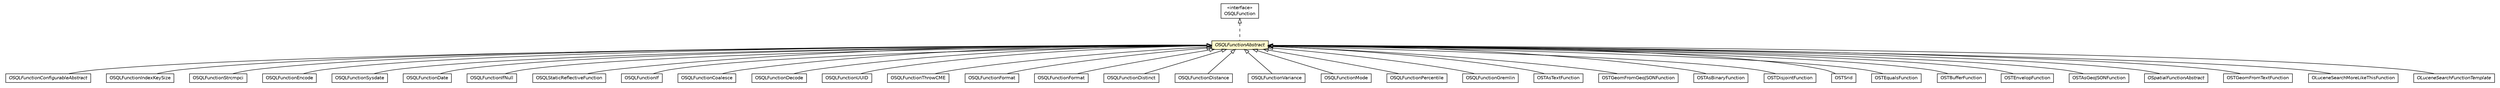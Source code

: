 #!/usr/local/bin/dot
#
# Class diagram 
# Generated by UMLGraph version R5_6-24-gf6e263 (http://www.umlgraph.org/)
#

digraph G {
	edge [fontname="Helvetica",fontsize=10,labelfontname="Helvetica",labelfontsize=10];
	node [fontname="Helvetica",fontsize=10,shape=plaintext];
	nodesep=0.25;
	ranksep=0.5;
	// com.orientechnologies.orient.core.sql.functions.OSQLFunctionAbstract
	c6056726 [label=<<table title="com.orientechnologies.orient.core.sql.functions.OSQLFunctionAbstract" border="0" cellborder="1" cellspacing="0" cellpadding="2" port="p" bgcolor="lemonChiffon" href="./OSQLFunctionAbstract.html">
		<tr><td><table border="0" cellspacing="0" cellpadding="1">
<tr><td align="center" balign="center"><font face="Helvetica-Oblique"> OSQLFunctionAbstract </font></td></tr>
		</table></td></tr>
		</table>>, URL="./OSQLFunctionAbstract.html", fontname="Helvetica", fontcolor="black", fontsize=10.0];
	// com.orientechnologies.orient.core.sql.functions.OSQLFunctionConfigurableAbstract
	c6056729 [label=<<table title="com.orientechnologies.orient.core.sql.functions.OSQLFunctionConfigurableAbstract" border="0" cellborder="1" cellspacing="0" cellpadding="2" port="p" href="./OSQLFunctionConfigurableAbstract.html">
		<tr><td><table border="0" cellspacing="0" cellpadding="1">
<tr><td align="center" balign="center"><font face="Helvetica-Oblique"> OSQLFunctionConfigurableAbstract </font></td></tr>
		</table></td></tr>
		</table>>, URL="./OSQLFunctionConfigurableAbstract.html", fontname="Helvetica", fontcolor="black", fontsize=10.0];
	// com.orientechnologies.orient.core.sql.functions.OSQLFunction
	c6056732 [label=<<table title="com.orientechnologies.orient.core.sql.functions.OSQLFunction" border="0" cellborder="1" cellspacing="0" cellpadding="2" port="p" href="./OSQLFunction.html">
		<tr><td><table border="0" cellspacing="0" cellpadding="1">
<tr><td align="center" balign="center"> &#171;interface&#187; </td></tr>
<tr><td align="center" balign="center"> OSQLFunction </td></tr>
		</table></td></tr>
		</table>>, URL="./OSQLFunction.html", fontname="Helvetica", fontcolor="black", fontsize=10.0];
	// com.orientechnologies.orient.core.sql.functions.misc.OSQLFunctionIndexKeySize
	c6056735 [label=<<table title="com.orientechnologies.orient.core.sql.functions.misc.OSQLFunctionIndexKeySize" border="0" cellborder="1" cellspacing="0" cellpadding="2" port="p" href="./misc/OSQLFunctionIndexKeySize.html">
		<tr><td><table border="0" cellspacing="0" cellpadding="1">
<tr><td align="center" balign="center"> OSQLFunctionIndexKeySize </td></tr>
		</table></td></tr>
		</table>>, URL="./misc/OSQLFunctionIndexKeySize.html", fontname="Helvetica", fontcolor="black", fontsize=10.0];
	// com.orientechnologies.orient.core.sql.functions.misc.OSQLFunctionStrcmpci
	c6056736 [label=<<table title="com.orientechnologies.orient.core.sql.functions.misc.OSQLFunctionStrcmpci" border="0" cellborder="1" cellspacing="0" cellpadding="2" port="p" href="./misc/OSQLFunctionStrcmpci.html">
		<tr><td><table border="0" cellspacing="0" cellpadding="1">
<tr><td align="center" balign="center"> OSQLFunctionStrcmpci </td></tr>
		</table></td></tr>
		</table>>, URL="./misc/OSQLFunctionStrcmpci.html", fontname="Helvetica", fontcolor="black", fontsize=10.0];
	// com.orientechnologies.orient.core.sql.functions.misc.OSQLFunctionEncode
	c6056737 [label=<<table title="com.orientechnologies.orient.core.sql.functions.misc.OSQLFunctionEncode" border="0" cellborder="1" cellspacing="0" cellpadding="2" port="p" href="./misc/OSQLFunctionEncode.html">
		<tr><td><table border="0" cellspacing="0" cellpadding="1">
<tr><td align="center" balign="center"> OSQLFunctionEncode </td></tr>
		</table></td></tr>
		</table>>, URL="./misc/OSQLFunctionEncode.html", fontname="Helvetica", fontcolor="black", fontsize=10.0];
	// com.orientechnologies.orient.core.sql.functions.misc.OSQLFunctionSysdate
	c6056738 [label=<<table title="com.orientechnologies.orient.core.sql.functions.misc.OSQLFunctionSysdate" border="0" cellborder="1" cellspacing="0" cellpadding="2" port="p" href="./misc/OSQLFunctionSysdate.html">
		<tr><td><table border="0" cellspacing="0" cellpadding="1">
<tr><td align="center" balign="center"> OSQLFunctionSysdate </td></tr>
		</table></td></tr>
		</table>>, URL="./misc/OSQLFunctionSysdate.html", fontname="Helvetica", fontcolor="black", fontsize=10.0];
	// com.orientechnologies.orient.core.sql.functions.misc.OSQLFunctionDate
	c6056739 [label=<<table title="com.orientechnologies.orient.core.sql.functions.misc.OSQLFunctionDate" border="0" cellborder="1" cellspacing="0" cellpadding="2" port="p" href="./misc/OSQLFunctionDate.html">
		<tr><td><table border="0" cellspacing="0" cellpadding="1">
<tr><td align="center" balign="center"> OSQLFunctionDate </td></tr>
		</table></td></tr>
		</table>>, URL="./misc/OSQLFunctionDate.html", fontname="Helvetica", fontcolor="black", fontsize=10.0];
	// com.orientechnologies.orient.core.sql.functions.misc.OSQLFunctionIfNull
	c6056740 [label=<<table title="com.orientechnologies.orient.core.sql.functions.misc.OSQLFunctionIfNull" border="0" cellborder="1" cellspacing="0" cellpadding="2" port="p" href="./misc/OSQLFunctionIfNull.html">
		<tr><td><table border="0" cellspacing="0" cellpadding="1">
<tr><td align="center" balign="center"> OSQLFunctionIfNull </td></tr>
		</table></td></tr>
		</table>>, URL="./misc/OSQLFunctionIfNull.html", fontname="Helvetica", fontcolor="black", fontsize=10.0];
	// com.orientechnologies.orient.core.sql.functions.misc.OSQLStaticReflectiveFunction
	c6056741 [label=<<table title="com.orientechnologies.orient.core.sql.functions.misc.OSQLStaticReflectiveFunction" border="0" cellborder="1" cellspacing="0" cellpadding="2" port="p" href="./misc/OSQLStaticReflectiveFunction.html">
		<tr><td><table border="0" cellspacing="0" cellpadding="1">
<tr><td align="center" balign="center"> OSQLStaticReflectiveFunction </td></tr>
		</table></td></tr>
		</table>>, URL="./misc/OSQLStaticReflectiveFunction.html", fontname="Helvetica", fontcolor="black", fontsize=10.0];
	// com.orientechnologies.orient.core.sql.functions.misc.OSQLFunctionIf
	c6056743 [label=<<table title="com.orientechnologies.orient.core.sql.functions.misc.OSQLFunctionIf" border="0" cellborder="1" cellspacing="0" cellpadding="2" port="p" href="./misc/OSQLFunctionIf.html">
		<tr><td><table border="0" cellspacing="0" cellpadding="1">
<tr><td align="center" balign="center"> OSQLFunctionIf </td></tr>
		</table></td></tr>
		</table>>, URL="./misc/OSQLFunctionIf.html", fontname="Helvetica", fontcolor="black", fontsize=10.0];
	// com.orientechnologies.orient.core.sql.functions.misc.OSQLFunctionCoalesce
	c6056744 [label=<<table title="com.orientechnologies.orient.core.sql.functions.misc.OSQLFunctionCoalesce" border="0" cellborder="1" cellspacing="0" cellpadding="2" port="p" href="./misc/OSQLFunctionCoalesce.html">
		<tr><td><table border="0" cellspacing="0" cellpadding="1">
<tr><td align="center" balign="center"> OSQLFunctionCoalesce </td></tr>
		</table></td></tr>
		</table>>, URL="./misc/OSQLFunctionCoalesce.html", fontname="Helvetica", fontcolor="black", fontsize=10.0];
	// com.orientechnologies.orient.core.sql.functions.misc.OSQLFunctionDecode
	c6056745 [label=<<table title="com.orientechnologies.orient.core.sql.functions.misc.OSQLFunctionDecode" border="0" cellborder="1" cellspacing="0" cellpadding="2" port="p" href="./misc/OSQLFunctionDecode.html">
		<tr><td><table border="0" cellspacing="0" cellpadding="1">
<tr><td align="center" balign="center"> OSQLFunctionDecode </td></tr>
		</table></td></tr>
		</table>>, URL="./misc/OSQLFunctionDecode.html", fontname="Helvetica", fontcolor="black", fontsize=10.0];
	// com.orientechnologies.orient.core.sql.functions.misc.OSQLFunctionUUID
	c6056746 [label=<<table title="com.orientechnologies.orient.core.sql.functions.misc.OSQLFunctionUUID" border="0" cellborder="1" cellspacing="0" cellpadding="2" port="p" href="./misc/OSQLFunctionUUID.html">
		<tr><td><table border="0" cellspacing="0" cellpadding="1">
<tr><td align="center" balign="center"> OSQLFunctionUUID </td></tr>
		</table></td></tr>
		</table>>, URL="./misc/OSQLFunctionUUID.html", fontname="Helvetica", fontcolor="black", fontsize=10.0];
	// com.orientechnologies.orient.core.sql.functions.misc.OSQLFunctionThrowCME
	c6056749 [label=<<table title="com.orientechnologies.orient.core.sql.functions.misc.OSQLFunctionThrowCME" border="0" cellborder="1" cellspacing="0" cellpadding="2" port="p" href="./misc/OSQLFunctionThrowCME.html">
		<tr><td><table border="0" cellspacing="0" cellpadding="1">
<tr><td align="center" balign="center"> OSQLFunctionThrowCME </td></tr>
		</table></td></tr>
		</table>>, URL="./misc/OSQLFunctionThrowCME.html", fontname="Helvetica", fontcolor="black", fontsize=10.0];
	// com.orientechnologies.orient.core.sql.functions.misc.OSQLFunctionFormat
	c6056750 [label=<<table title="com.orientechnologies.orient.core.sql.functions.misc.OSQLFunctionFormat" border="0" cellborder="1" cellspacing="0" cellpadding="2" port="p" href="./misc/OSQLFunctionFormat.html">
		<tr><td><table border="0" cellspacing="0" cellpadding="1">
<tr><td align="center" balign="center"> OSQLFunctionFormat </td></tr>
		</table></td></tr>
		</table>>, URL="./misc/OSQLFunctionFormat.html", fontname="Helvetica", fontcolor="black", fontsize=10.0];
	// com.orientechnologies.orient.core.sql.functions.text.OSQLFunctionFormat
	c6056760 [label=<<table title="com.orientechnologies.orient.core.sql.functions.text.OSQLFunctionFormat" border="0" cellborder="1" cellspacing="0" cellpadding="2" port="p" href="./text/OSQLFunctionFormat.html">
		<tr><td><table border="0" cellspacing="0" cellpadding="1">
<tr><td align="center" balign="center"> OSQLFunctionFormat </td></tr>
		</table></td></tr>
		</table>>, URL="./text/OSQLFunctionFormat.html", fontname="Helvetica", fontcolor="black", fontsize=10.0];
	// com.orientechnologies.orient.core.sql.functions.coll.OSQLFunctionDistinct
	c6056773 [label=<<table title="com.orientechnologies.orient.core.sql.functions.coll.OSQLFunctionDistinct" border="0" cellborder="1" cellspacing="0" cellpadding="2" port="p" href="./coll/OSQLFunctionDistinct.html">
		<tr><td><table border="0" cellspacing="0" cellpadding="1">
<tr><td align="center" balign="center"> OSQLFunctionDistinct </td></tr>
		</table></td></tr>
		</table>>, URL="./coll/OSQLFunctionDistinct.html", fontname="Helvetica", fontcolor="black", fontsize=10.0];
	// com.orientechnologies.orient.core.sql.functions.geo.OSQLFunctionDistance
	c6056808 [label=<<table title="com.orientechnologies.orient.core.sql.functions.geo.OSQLFunctionDistance" border="0" cellborder="1" cellspacing="0" cellpadding="2" port="p" href="./geo/OSQLFunctionDistance.html">
		<tr><td><table border="0" cellspacing="0" cellpadding="1">
<tr><td align="center" balign="center"> OSQLFunctionDistance </td></tr>
		</table></td></tr>
		</table>>, URL="./geo/OSQLFunctionDistance.html", fontname="Helvetica", fontcolor="black", fontsize=10.0];
	// com.orientechnologies.orient.core.sql.functions.stat.OSQLFunctionVariance
	c6056809 [label=<<table title="com.orientechnologies.orient.core.sql.functions.stat.OSQLFunctionVariance" border="0" cellborder="1" cellspacing="0" cellpadding="2" port="p" href="./stat/OSQLFunctionVariance.html">
		<tr><td><table border="0" cellspacing="0" cellpadding="1">
<tr><td align="center" balign="center"> OSQLFunctionVariance </td></tr>
		</table></td></tr>
		</table>>, URL="./stat/OSQLFunctionVariance.html", fontname="Helvetica", fontcolor="black", fontsize=10.0];
	// com.orientechnologies.orient.core.sql.functions.stat.OSQLFunctionMode
	c6056811 [label=<<table title="com.orientechnologies.orient.core.sql.functions.stat.OSQLFunctionMode" border="0" cellborder="1" cellspacing="0" cellpadding="2" port="p" href="./stat/OSQLFunctionMode.html">
		<tr><td><table border="0" cellspacing="0" cellpadding="1">
<tr><td align="center" balign="center"> OSQLFunctionMode </td></tr>
		</table></td></tr>
		</table>>, URL="./stat/OSQLFunctionMode.html", fontname="Helvetica", fontcolor="black", fontsize=10.0];
	// com.orientechnologies.orient.core.sql.functions.stat.OSQLFunctionPercentile
	c6056812 [label=<<table title="com.orientechnologies.orient.core.sql.functions.stat.OSQLFunctionPercentile" border="0" cellborder="1" cellspacing="0" cellpadding="2" port="p" href="./stat/OSQLFunctionPercentile.html">
		<tr><td><table border="0" cellspacing="0" cellpadding="1">
<tr><td align="center" balign="center"> OSQLFunctionPercentile </td></tr>
		</table></td></tr>
		</table>>, URL="./stat/OSQLFunctionPercentile.html", fontname="Helvetica", fontcolor="black", fontsize=10.0];
	// com.orientechnologies.orient.graph.sql.functions.OSQLFunctionGremlin
	c6058210 [label=<<table title="com.orientechnologies.orient.graph.sql.functions.OSQLFunctionGremlin" border="0" cellborder="1" cellspacing="0" cellpadding="2" port="p" href="../../../graph/sql/functions/OSQLFunctionGremlin.html">
		<tr><td><table border="0" cellspacing="0" cellpadding="1">
<tr><td align="center" balign="center"> OSQLFunctionGremlin </td></tr>
		</table></td></tr>
		</table>>, URL="../../../graph/sql/functions/OSQLFunctionGremlin.html", fontname="Helvetica", fontcolor="black", fontsize=10.0];
	// com.orientechnologies.spatial.functions.OSTAsTextFunction
	c6058354 [label=<<table title="com.orientechnologies.spatial.functions.OSTAsTextFunction" border="0" cellborder="1" cellspacing="0" cellpadding="2" port="p" href="../../../../spatial/functions/OSTAsTextFunction.html">
		<tr><td><table border="0" cellspacing="0" cellpadding="1">
<tr><td align="center" balign="center"> OSTAsTextFunction </td></tr>
		</table></td></tr>
		</table>>, URL="../../../../spatial/functions/OSTAsTextFunction.html", fontname="Helvetica", fontcolor="black", fontsize=10.0];
	// com.orientechnologies.spatial.functions.OSTGeomFromGeoJSONFunction
	c6058355 [label=<<table title="com.orientechnologies.spatial.functions.OSTGeomFromGeoJSONFunction" border="0" cellborder="1" cellspacing="0" cellpadding="2" port="p" href="../../../../spatial/functions/OSTGeomFromGeoJSONFunction.html">
		<tr><td><table border="0" cellspacing="0" cellpadding="1">
<tr><td align="center" balign="center"> OSTGeomFromGeoJSONFunction </td></tr>
		</table></td></tr>
		</table>>, URL="../../../../spatial/functions/OSTGeomFromGeoJSONFunction.html", fontname="Helvetica", fontcolor="black", fontsize=10.0];
	// com.orientechnologies.spatial.functions.OSTAsBinaryFunction
	c6058358 [label=<<table title="com.orientechnologies.spatial.functions.OSTAsBinaryFunction" border="0" cellborder="1" cellspacing="0" cellpadding="2" port="p" href="../../../../spatial/functions/OSTAsBinaryFunction.html">
		<tr><td><table border="0" cellspacing="0" cellpadding="1">
<tr><td align="center" balign="center"> OSTAsBinaryFunction </td></tr>
		</table></td></tr>
		</table>>, URL="../../../../spatial/functions/OSTAsBinaryFunction.html", fontname="Helvetica", fontcolor="black", fontsize=10.0];
	// com.orientechnologies.spatial.functions.OSTDisjointFunction
	c6058359 [label=<<table title="com.orientechnologies.spatial.functions.OSTDisjointFunction" border="0" cellborder="1" cellspacing="0" cellpadding="2" port="p" href="../../../../spatial/functions/OSTDisjointFunction.html">
		<tr><td><table border="0" cellspacing="0" cellpadding="1">
<tr><td align="center" balign="center"> OSTDisjointFunction </td></tr>
		</table></td></tr>
		</table>>, URL="../../../../spatial/functions/OSTDisjointFunction.html", fontname="Helvetica", fontcolor="black", fontsize=10.0];
	// com.orientechnologies.spatial.functions.OSTSrid
	c6058360 [label=<<table title="com.orientechnologies.spatial.functions.OSTSrid" border="0" cellborder="1" cellspacing="0" cellpadding="2" port="p" href="../../../../spatial/functions/OSTSrid.html">
		<tr><td><table border="0" cellspacing="0" cellpadding="1">
<tr><td align="center" balign="center"> OSTSrid </td></tr>
		</table></td></tr>
		</table>>, URL="../../../../spatial/functions/OSTSrid.html", fontname="Helvetica", fontcolor="black", fontsize=10.0];
	// com.orientechnologies.spatial.functions.OSTEqualsFunction
	c6058361 [label=<<table title="com.orientechnologies.spatial.functions.OSTEqualsFunction" border="0" cellborder="1" cellspacing="0" cellpadding="2" port="p" href="../../../../spatial/functions/OSTEqualsFunction.html">
		<tr><td><table border="0" cellspacing="0" cellpadding="1">
<tr><td align="center" balign="center"> OSTEqualsFunction </td></tr>
		</table></td></tr>
		</table>>, URL="../../../../spatial/functions/OSTEqualsFunction.html", fontname="Helvetica", fontcolor="black", fontsize=10.0];
	// com.orientechnologies.spatial.functions.OSTBufferFunction
	c6058363 [label=<<table title="com.orientechnologies.spatial.functions.OSTBufferFunction" border="0" cellborder="1" cellspacing="0" cellpadding="2" port="p" href="../../../../spatial/functions/OSTBufferFunction.html">
		<tr><td><table border="0" cellspacing="0" cellpadding="1">
<tr><td align="center" balign="center"> OSTBufferFunction </td></tr>
		</table></td></tr>
		</table>>, URL="../../../../spatial/functions/OSTBufferFunction.html", fontname="Helvetica", fontcolor="black", fontsize=10.0];
	// com.orientechnologies.spatial.functions.OSTEnvelopFunction
	c6058366 [label=<<table title="com.orientechnologies.spatial.functions.OSTEnvelopFunction" border="0" cellborder="1" cellspacing="0" cellpadding="2" port="p" href="../../../../spatial/functions/OSTEnvelopFunction.html">
		<tr><td><table border="0" cellspacing="0" cellpadding="1">
<tr><td align="center" balign="center"> OSTEnvelopFunction </td></tr>
		</table></td></tr>
		</table>>, URL="../../../../spatial/functions/OSTEnvelopFunction.html", fontname="Helvetica", fontcolor="black", fontsize=10.0];
	// com.orientechnologies.spatial.functions.OSTAsGeoJSONFunction
	c6058368 [label=<<table title="com.orientechnologies.spatial.functions.OSTAsGeoJSONFunction" border="0" cellborder="1" cellspacing="0" cellpadding="2" port="p" href="../../../../spatial/functions/OSTAsGeoJSONFunction.html">
		<tr><td><table border="0" cellspacing="0" cellpadding="1">
<tr><td align="center" balign="center"> OSTAsGeoJSONFunction </td></tr>
		</table></td></tr>
		</table>>, URL="../../../../spatial/functions/OSTAsGeoJSONFunction.html", fontname="Helvetica", fontcolor="black", fontsize=10.0];
	// com.orientechnologies.spatial.functions.OSpatialFunctionAbstract
	c6058369 [label=<<table title="com.orientechnologies.spatial.functions.OSpatialFunctionAbstract" border="0" cellborder="1" cellspacing="0" cellpadding="2" port="p" href="../../../../spatial/functions/OSpatialFunctionAbstract.html">
		<tr><td><table border="0" cellspacing="0" cellpadding="1">
<tr><td align="center" balign="center"><font face="Helvetica-Oblique"> OSpatialFunctionAbstract </font></td></tr>
		</table></td></tr>
		</table>>, URL="../../../../spatial/functions/OSpatialFunctionAbstract.html", fontname="Helvetica", fontcolor="black", fontsize=10.0];
	// com.orientechnologies.spatial.functions.OSTGeomFromTextFunction
	c6058372 [label=<<table title="com.orientechnologies.spatial.functions.OSTGeomFromTextFunction" border="0" cellborder="1" cellspacing="0" cellpadding="2" port="p" href="../../../../spatial/functions/OSTGeomFromTextFunction.html">
		<tr><td><table border="0" cellspacing="0" cellpadding="1">
<tr><td align="center" balign="center"> OSTGeomFromTextFunction </td></tr>
		</table></td></tr>
		</table>>, URL="../../../../spatial/functions/OSTGeomFromTextFunction.html", fontname="Helvetica", fontcolor="black", fontsize=10.0];
	// com.orientechnologies.lucene.functions.OLuceneSearchMoreLikeThisFunction
	c6058424 [label=<<table title="com.orientechnologies.lucene.functions.OLuceneSearchMoreLikeThisFunction" border="0" cellborder="1" cellspacing="0" cellpadding="2" port="p" href="../../../../lucene/functions/OLuceneSearchMoreLikeThisFunction.html">
		<tr><td><table border="0" cellspacing="0" cellpadding="1">
<tr><td align="center" balign="center"> OLuceneSearchMoreLikeThisFunction </td></tr>
		</table></td></tr>
		</table>>, URL="../../../../lucene/functions/OLuceneSearchMoreLikeThisFunction.html", fontname="Helvetica", fontcolor="black", fontsize=10.0];
	// com.orientechnologies.lucene.functions.OLuceneSearchFunctionTemplate
	c6058429 [label=<<table title="com.orientechnologies.lucene.functions.OLuceneSearchFunctionTemplate" border="0" cellborder="1" cellspacing="0" cellpadding="2" port="p" href="../../../../lucene/functions/OLuceneSearchFunctionTemplate.html">
		<tr><td><table border="0" cellspacing="0" cellpadding="1">
<tr><td align="center" balign="center"><font face="Helvetica-Oblique"> OLuceneSearchFunctionTemplate </font></td></tr>
		</table></td></tr>
		</table>>, URL="../../../../lucene/functions/OLuceneSearchFunctionTemplate.html", fontname="Helvetica", fontcolor="black", fontsize=10.0];
	//com.orientechnologies.orient.core.sql.functions.OSQLFunctionAbstract implements com.orientechnologies.orient.core.sql.functions.OSQLFunction
	c6056732:p -> c6056726:p [dir=back,arrowtail=empty,style=dashed];
	//com.orientechnologies.orient.core.sql.functions.OSQLFunctionConfigurableAbstract extends com.orientechnologies.orient.core.sql.functions.OSQLFunctionAbstract
	c6056726:p -> c6056729:p [dir=back,arrowtail=empty];
	//com.orientechnologies.orient.core.sql.functions.misc.OSQLFunctionIndexKeySize extends com.orientechnologies.orient.core.sql.functions.OSQLFunctionAbstract
	c6056726:p -> c6056735:p [dir=back,arrowtail=empty];
	//com.orientechnologies.orient.core.sql.functions.misc.OSQLFunctionStrcmpci extends com.orientechnologies.orient.core.sql.functions.OSQLFunctionAbstract
	c6056726:p -> c6056736:p [dir=back,arrowtail=empty];
	//com.orientechnologies.orient.core.sql.functions.misc.OSQLFunctionEncode extends com.orientechnologies.orient.core.sql.functions.OSQLFunctionAbstract
	c6056726:p -> c6056737:p [dir=back,arrowtail=empty];
	//com.orientechnologies.orient.core.sql.functions.misc.OSQLFunctionSysdate extends com.orientechnologies.orient.core.sql.functions.OSQLFunctionAbstract
	c6056726:p -> c6056738:p [dir=back,arrowtail=empty];
	//com.orientechnologies.orient.core.sql.functions.misc.OSQLFunctionDate extends com.orientechnologies.orient.core.sql.functions.OSQLFunctionAbstract
	c6056726:p -> c6056739:p [dir=back,arrowtail=empty];
	//com.orientechnologies.orient.core.sql.functions.misc.OSQLFunctionIfNull extends com.orientechnologies.orient.core.sql.functions.OSQLFunctionAbstract
	c6056726:p -> c6056740:p [dir=back,arrowtail=empty];
	//com.orientechnologies.orient.core.sql.functions.misc.OSQLStaticReflectiveFunction extends com.orientechnologies.orient.core.sql.functions.OSQLFunctionAbstract
	c6056726:p -> c6056741:p [dir=back,arrowtail=empty];
	//com.orientechnologies.orient.core.sql.functions.misc.OSQLFunctionIf extends com.orientechnologies.orient.core.sql.functions.OSQLFunctionAbstract
	c6056726:p -> c6056743:p [dir=back,arrowtail=empty];
	//com.orientechnologies.orient.core.sql.functions.misc.OSQLFunctionCoalesce extends com.orientechnologies.orient.core.sql.functions.OSQLFunctionAbstract
	c6056726:p -> c6056744:p [dir=back,arrowtail=empty];
	//com.orientechnologies.orient.core.sql.functions.misc.OSQLFunctionDecode extends com.orientechnologies.orient.core.sql.functions.OSQLFunctionAbstract
	c6056726:p -> c6056745:p [dir=back,arrowtail=empty];
	//com.orientechnologies.orient.core.sql.functions.misc.OSQLFunctionUUID extends com.orientechnologies.orient.core.sql.functions.OSQLFunctionAbstract
	c6056726:p -> c6056746:p [dir=back,arrowtail=empty];
	//com.orientechnologies.orient.core.sql.functions.misc.OSQLFunctionThrowCME extends com.orientechnologies.orient.core.sql.functions.OSQLFunctionAbstract
	c6056726:p -> c6056749:p [dir=back,arrowtail=empty];
	//com.orientechnologies.orient.core.sql.functions.misc.OSQLFunctionFormat extends com.orientechnologies.orient.core.sql.functions.OSQLFunctionAbstract
	c6056726:p -> c6056750:p [dir=back,arrowtail=empty];
	//com.orientechnologies.orient.core.sql.functions.text.OSQLFunctionFormat extends com.orientechnologies.orient.core.sql.functions.OSQLFunctionAbstract
	c6056726:p -> c6056760:p [dir=back,arrowtail=empty];
	//com.orientechnologies.orient.core.sql.functions.coll.OSQLFunctionDistinct extends com.orientechnologies.orient.core.sql.functions.OSQLFunctionAbstract
	c6056726:p -> c6056773:p [dir=back,arrowtail=empty];
	//com.orientechnologies.orient.core.sql.functions.geo.OSQLFunctionDistance extends com.orientechnologies.orient.core.sql.functions.OSQLFunctionAbstract
	c6056726:p -> c6056808:p [dir=back,arrowtail=empty];
	//com.orientechnologies.orient.core.sql.functions.stat.OSQLFunctionVariance extends com.orientechnologies.orient.core.sql.functions.OSQLFunctionAbstract
	c6056726:p -> c6056809:p [dir=back,arrowtail=empty];
	//com.orientechnologies.orient.core.sql.functions.stat.OSQLFunctionMode extends com.orientechnologies.orient.core.sql.functions.OSQLFunctionAbstract
	c6056726:p -> c6056811:p [dir=back,arrowtail=empty];
	//com.orientechnologies.orient.core.sql.functions.stat.OSQLFunctionPercentile extends com.orientechnologies.orient.core.sql.functions.OSQLFunctionAbstract
	c6056726:p -> c6056812:p [dir=back,arrowtail=empty];
	//com.orientechnologies.orient.graph.sql.functions.OSQLFunctionGremlin extends com.orientechnologies.orient.core.sql.functions.OSQLFunctionAbstract
	c6056726:p -> c6058210:p [dir=back,arrowtail=empty];
	//com.orientechnologies.spatial.functions.OSTAsTextFunction extends com.orientechnologies.orient.core.sql.functions.OSQLFunctionAbstract
	c6056726:p -> c6058354:p [dir=back,arrowtail=empty];
	//com.orientechnologies.spatial.functions.OSTGeomFromGeoJSONFunction extends com.orientechnologies.orient.core.sql.functions.OSQLFunctionAbstract
	c6056726:p -> c6058355:p [dir=back,arrowtail=empty];
	//com.orientechnologies.spatial.functions.OSTAsBinaryFunction extends com.orientechnologies.orient.core.sql.functions.OSQLFunctionAbstract
	c6056726:p -> c6058358:p [dir=back,arrowtail=empty];
	//com.orientechnologies.spatial.functions.OSTDisjointFunction extends com.orientechnologies.orient.core.sql.functions.OSQLFunctionAbstract
	c6056726:p -> c6058359:p [dir=back,arrowtail=empty];
	//com.orientechnologies.spatial.functions.OSTSrid extends com.orientechnologies.orient.core.sql.functions.OSQLFunctionAbstract
	c6056726:p -> c6058360:p [dir=back,arrowtail=empty];
	//com.orientechnologies.spatial.functions.OSTEqualsFunction extends com.orientechnologies.orient.core.sql.functions.OSQLFunctionAbstract
	c6056726:p -> c6058361:p [dir=back,arrowtail=empty];
	//com.orientechnologies.spatial.functions.OSTBufferFunction extends com.orientechnologies.orient.core.sql.functions.OSQLFunctionAbstract
	c6056726:p -> c6058363:p [dir=back,arrowtail=empty];
	//com.orientechnologies.spatial.functions.OSTEnvelopFunction extends com.orientechnologies.orient.core.sql.functions.OSQLFunctionAbstract
	c6056726:p -> c6058366:p [dir=back,arrowtail=empty];
	//com.orientechnologies.spatial.functions.OSTAsGeoJSONFunction extends com.orientechnologies.orient.core.sql.functions.OSQLFunctionAbstract
	c6056726:p -> c6058368:p [dir=back,arrowtail=empty];
	//com.orientechnologies.spatial.functions.OSpatialFunctionAbstract extends com.orientechnologies.orient.core.sql.functions.OSQLFunctionAbstract
	c6056726:p -> c6058369:p [dir=back,arrowtail=empty];
	//com.orientechnologies.spatial.functions.OSTGeomFromTextFunction extends com.orientechnologies.orient.core.sql.functions.OSQLFunctionAbstract
	c6056726:p -> c6058372:p [dir=back,arrowtail=empty];
	//com.orientechnologies.lucene.functions.OLuceneSearchMoreLikeThisFunction extends com.orientechnologies.orient.core.sql.functions.OSQLFunctionAbstract
	c6056726:p -> c6058424:p [dir=back,arrowtail=empty];
	//com.orientechnologies.lucene.functions.OLuceneSearchFunctionTemplate extends com.orientechnologies.orient.core.sql.functions.OSQLFunctionAbstract
	c6056726:p -> c6058429:p [dir=back,arrowtail=empty];
}

